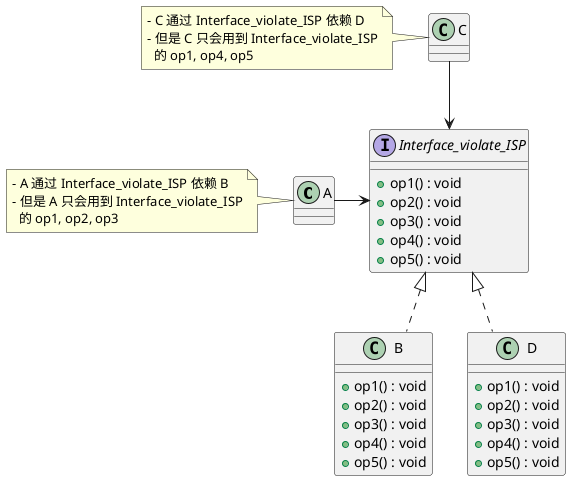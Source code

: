 @startuml
'https://plantuml.com/sequence-diagram

class A

class C

interface Interface_violate_ISP
{
    + op1() : void
    + op2() : void
    + op3() : void
    + op4() : void
    + op5() : void
}

A -> Interface_violate_ISP

note left of (A)
- A 通过 Interface_violate_ISP 依赖 B
- 但是 A 只会用到 Interface_violate_ISP
  的 op1, op2, op3
end note


C --> Interface_violate_ISP

note left of (C)
- C 通过 Interface_violate_ISP 依赖 D
- 但是 C 只会用到 Interface_violate_ISP
  的 op1, op4, op5
end note

class B {
    + op1() : void
    + op2() : void
    + op3() : void
    + op4() : void
    + op5() : void
}

class D {
    + op1() : void
    + op2() : void
    + op3() : void
    + op4() : void
    + op5() : void
}

Interface_violate_ISP <|.. B
Interface_violate_ISP <|.. D


@enduml